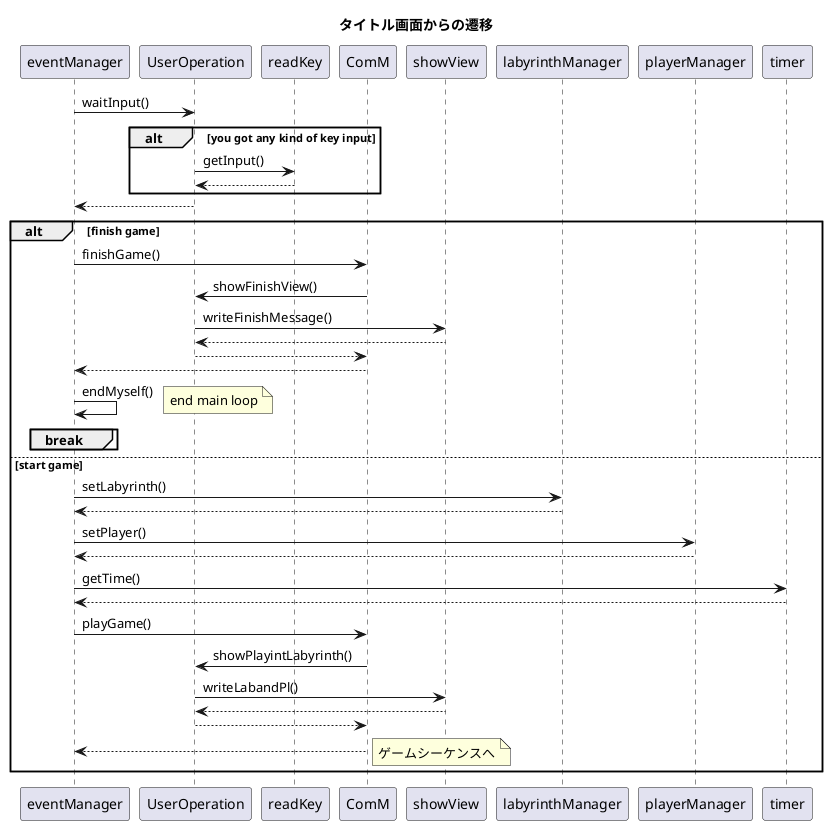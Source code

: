 @startuml

title タイトル画面からの遷移

eventManager -> UserOperation : waitInput()
    alt you got any kind of key input
        UserOperation -> readKey : getInput()
        readKey --> UserOperation
    end
UserOperation --> eventManager

alt finish game
    eventManager -> ComM : finishGame()
        ComM -> UserOperation : showFinishView()
            UserOperation -> showView : writeFinishMessage()
            showView --> UserOperation
        UserOperation --> ComM
    ComM --> eventManager
    eventManager -> eventManager : endMyself()
    break
        note right
            end main loop
        end note
    end

else start game
    eventManager -> labyrinthManager : setLabyrinth()
    labyrinthManager --> eventManager
    
    eventManager -> playerManager : setPlayer()
    playerManager -->eventManager

    eventManager -> timer : getTime()
    timer --> eventManager

    eventManager -> ComM : playGame()
        ComM -> UserOperation : showPlayintLabyrinth()
            UserOperation -> showView : writeLabandPl()
            showView --> UserOperation
        UserOperation --> ComM
    ComM --> eventManager

    note right
        ゲームシーケンスへ
    end note

end


@enduml